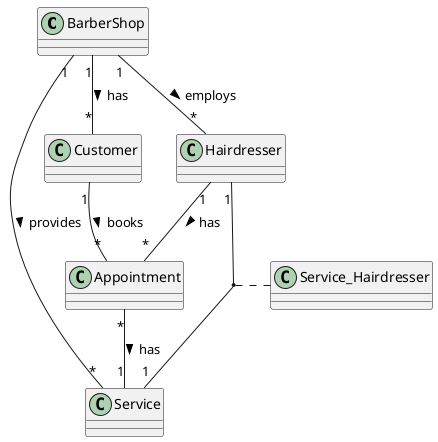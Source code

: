 @startuml

top to bottom direction


class BarberShop

class Service

class Customer

class Hairdresser

class Appointment

BarberShop "1"--"*" Hairdresser : employs >
BarberShop "1"--"*" Customer : has >
BarberShop "1"--"*" Service : provides >
Customer "1"--"*" Appointment : books >
Hairdresser "1"--"*" Appointment : has >
Appointment "*"--"1" Service : has >
Hairdresser "1"--"1" Service

(Hairdresser, Service) .. Service_Hairdresser


@enduml